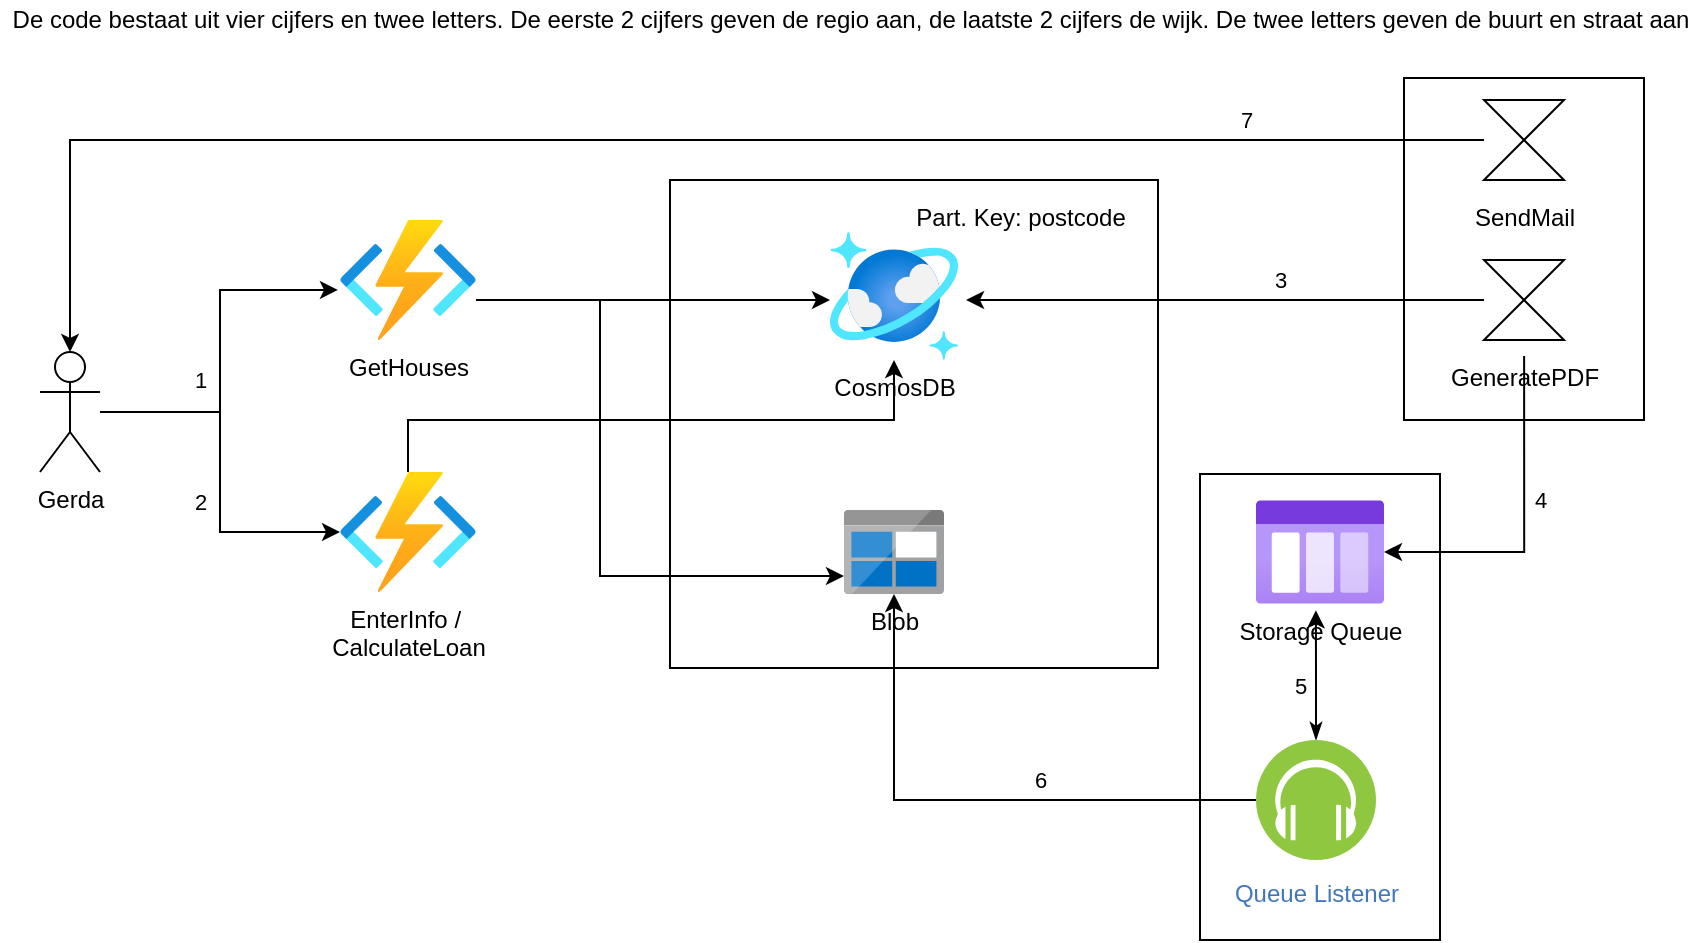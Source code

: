 <mxfile version="15.4.1" type="github">
  <diagram id="fKVUNWtOd1Q6Zy9pXweU" name="Page-1">
    <mxGraphModel dx="1422" dy="762" grid="1" gridSize="10" guides="1" tooltips="1" connect="1" arrows="1" fold="1" page="1" pageScale="1" pageWidth="850" pageHeight="1100" math="0" shadow="0">
      <root>
        <mxCell id="0" />
        <mxCell id="1" parent="0" />
        <mxCell id="9m2IHYcQ7WaVDAypF8id-26" value="" style="rounded=0;whiteSpace=wrap;html=1;" vertex="1" parent="1">
          <mxGeometry x="702" y="79" width="120" height="171" as="geometry" />
        </mxCell>
        <mxCell id="9m2IHYcQ7WaVDAypF8id-22" value="" style="rounded=0;whiteSpace=wrap;html=1;" vertex="1" parent="1">
          <mxGeometry x="600" y="277" width="120" height="233" as="geometry" />
        </mxCell>
        <mxCell id="9m2IHYcQ7WaVDAypF8id-1" value="" style="whiteSpace=wrap;html=1;aspect=fixed;" vertex="1" parent="1">
          <mxGeometry x="335" y="130" width="244" height="244" as="geometry" />
        </mxCell>
        <mxCell id="e1f4IQgHXaq9rCnp3Oos-1" value="CosmosDB" style="aspect=fixed;html=1;points=[];align=center;image;fontSize=12;image=img/lib/azure2/databases/Azure_Cosmos_DB.svg;" parent="1" vertex="1">
          <mxGeometry x="415" y="156" width="64" height="64" as="geometry" />
        </mxCell>
        <mxCell id="9m2IHYcQ7WaVDAypF8id-15" style="edgeStyle=orthogonalEdgeStyle;rounded=0;orthogonalLoop=1;jettySize=auto;html=1;" edge="1" parent="1" target="e1f4IQgHXaq9rCnp3Oos-8">
          <mxGeometry relative="1" as="geometry">
            <mxPoint x="762.059" y="218" as="sourcePoint" />
            <Array as="points">
              <mxPoint x="762" y="316" />
            </Array>
          </mxGeometry>
        </mxCell>
        <mxCell id="9m2IHYcQ7WaVDAypF8id-31" value="4" style="edgeLabel;html=1;align=center;verticalAlign=middle;resizable=0;points=[];" vertex="1" connectable="0" parent="9m2IHYcQ7WaVDAypF8id-15">
          <mxGeometry x="-0.167" y="3" relative="1" as="geometry">
            <mxPoint x="5" y="2" as="offset" />
          </mxGeometry>
        </mxCell>
        <mxCell id="e1f4IQgHXaq9rCnp3Oos-7" value="Blob&lt;br&gt;" style="sketch=0;aspect=fixed;html=1;points=[];align=center;image;fontSize=12;image=img/lib/mscae/BlobBlock.svg;" parent="1" vertex="1">
          <mxGeometry x="422" y="295" width="50" height="42" as="geometry" />
        </mxCell>
        <mxCell id="e1f4IQgHXaq9rCnp3Oos-8" value="Storage Queue" style="aspect=fixed;html=1;points=[];align=center;image;fontSize=12;image=img/lib/azure2/general/Storage_Queue.svg;" parent="1" vertex="1">
          <mxGeometry x="628" y="290" width="64" height="52" as="geometry" />
        </mxCell>
        <mxCell id="e1f4IQgHXaq9rCnp3Oos-11" style="edgeStyle=orthogonalEdgeStyle;rounded=0;orthogonalLoop=1;jettySize=auto;html=1;entryX=-0.015;entryY=0.583;entryDx=0;entryDy=0;entryPerimeter=0;" parent="1" source="e1f4IQgHXaq9rCnp3Oos-9" target="e1f4IQgHXaq9rCnp3Oos-10" edge="1">
          <mxGeometry relative="1" as="geometry" />
        </mxCell>
        <mxCell id="e1f4IQgHXaq9rCnp3Oos-12" value="1" style="edgeLabel;html=1;align=center;verticalAlign=middle;resizable=0;points=[];" parent="e1f4IQgHXaq9rCnp3Oos-11" vertex="1" connectable="0">
          <mxGeometry x="-0.155" y="-2" relative="1" as="geometry">
            <mxPoint x="-12" as="offset" />
          </mxGeometry>
        </mxCell>
        <mxCell id="e1f4IQgHXaq9rCnp3Oos-14" style="edgeStyle=orthogonalEdgeStyle;rounded=0;orthogonalLoop=1;jettySize=auto;html=1;" parent="1" source="e1f4IQgHXaq9rCnp3Oos-9" target="e1f4IQgHXaq9rCnp3Oos-13" edge="1">
          <mxGeometry relative="1" as="geometry" />
        </mxCell>
        <mxCell id="e1f4IQgHXaq9rCnp3Oos-15" value="2" style="edgeLabel;html=1;align=center;verticalAlign=middle;resizable=0;points=[];" parent="e1f4IQgHXaq9rCnp3Oos-14" vertex="1" connectable="0">
          <mxGeometry x="0.133" y="-1" relative="1" as="geometry">
            <mxPoint x="-9" y="3" as="offset" />
          </mxGeometry>
        </mxCell>
        <mxCell id="e1f4IQgHXaq9rCnp3Oos-9" value="Gerda" style="shape=umlActor;verticalLabelPosition=bottom;verticalAlign=top;html=1;" parent="1" vertex="1">
          <mxGeometry x="20" y="216" width="30" height="60" as="geometry" />
        </mxCell>
        <mxCell id="e1f4IQgHXaq9rCnp3Oos-22" style="edgeStyle=orthogonalEdgeStyle;rounded=0;orthogonalLoop=1;jettySize=auto;html=1;" parent="1" source="e1f4IQgHXaq9rCnp3Oos-10" edge="1" target="e1f4IQgHXaq9rCnp3Oos-1">
          <mxGeometry relative="1" as="geometry">
            <mxPoint x="265" y="190" as="targetPoint" />
            <Array as="points">
              <mxPoint x="245" y="190" />
              <mxPoint x="245" y="190" />
            </Array>
          </mxGeometry>
        </mxCell>
        <mxCell id="9m2IHYcQ7WaVDAypF8id-36" style="edgeStyle=orthogonalEdgeStyle;rounded=0;orthogonalLoop=1;jettySize=auto;html=1;entryX=0;entryY=0.786;entryDx=0;entryDy=0;entryPerimeter=0;startArrow=none;startFill=0;" edge="1" parent="1" source="e1f4IQgHXaq9rCnp3Oos-10" target="e1f4IQgHXaq9rCnp3Oos-7">
          <mxGeometry relative="1" as="geometry">
            <Array as="points">
              <mxPoint x="300" y="190" />
              <mxPoint x="300" y="328" />
            </Array>
          </mxGeometry>
        </mxCell>
        <mxCell id="e1f4IQgHXaq9rCnp3Oos-10" value="GetHouses" style="aspect=fixed;html=1;points=[];align=center;image;fontSize=12;image=img/lib/azure2/compute/Function_Apps.svg;" parent="1" vertex="1">
          <mxGeometry x="170" y="150" width="68" height="60" as="geometry" />
        </mxCell>
        <mxCell id="9m2IHYcQ7WaVDAypF8id-20" style="edgeStyle=orthogonalEdgeStyle;rounded=0;orthogonalLoop=1;jettySize=auto;html=1;" edge="1" parent="1" source="e1f4IQgHXaq9rCnp3Oos-13" target="e1f4IQgHXaq9rCnp3Oos-1">
          <mxGeometry relative="1" as="geometry">
            <Array as="points">
              <mxPoint x="204" y="250" />
              <mxPoint x="447" y="250" />
            </Array>
          </mxGeometry>
        </mxCell>
        <mxCell id="e1f4IQgHXaq9rCnp3Oos-13" value="EnterInfo /&amp;nbsp;&lt;br&gt;CalculateLoan" style="aspect=fixed;html=1;points=[];align=center;image;fontSize=12;image=img/lib/azure2/compute/Function_Apps.svg;" parent="1" vertex="1">
          <mxGeometry x="170" y="276" width="68" height="60" as="geometry" />
        </mxCell>
        <mxCell id="9m2IHYcQ7WaVDAypF8id-25" style="edgeStyle=orthogonalEdgeStyle;rounded=0;orthogonalLoop=1;jettySize=auto;html=1;entryX=1.063;entryY=0.531;entryDx=0;entryDy=0;entryPerimeter=0;startArrow=none;startFill=0;" edge="1" parent="1" source="9m2IHYcQ7WaVDAypF8id-3" target="e1f4IQgHXaq9rCnp3Oos-1">
          <mxGeometry relative="1" as="geometry" />
        </mxCell>
        <mxCell id="9m2IHYcQ7WaVDAypF8id-30" value="3" style="edgeLabel;html=1;align=center;verticalAlign=middle;resizable=0;points=[];" vertex="1" connectable="0" parent="9m2IHYcQ7WaVDAypF8id-25">
          <mxGeometry x="-0.174" relative="1" as="geometry">
            <mxPoint x="5" y="-10" as="offset" />
          </mxGeometry>
        </mxCell>
        <mxCell id="9m2IHYcQ7WaVDAypF8id-3" value="" style="shape=collate;whiteSpace=wrap;html=1;" vertex="1" parent="1">
          <mxGeometry x="742" y="170" width="40" height="40" as="geometry" />
        </mxCell>
        <mxCell id="9m2IHYcQ7WaVDAypF8id-4" value="GeneratePDF" style="text;html=1;align=center;verticalAlign=middle;resizable=0;points=[];autosize=1;strokeColor=none;fillColor=none;" vertex="1" parent="1">
          <mxGeometry x="717" y="219" width="90" height="20" as="geometry" />
        </mxCell>
        <mxCell id="9m2IHYcQ7WaVDAypF8id-27" style="edgeStyle=orthogonalEdgeStyle;rounded=0;orthogonalLoop=1;jettySize=auto;html=1;entryX=0.5;entryY=0;entryDx=0;entryDy=0;entryPerimeter=0;startArrow=none;startFill=0;" edge="1" parent="1" source="9m2IHYcQ7WaVDAypF8id-17" target="e1f4IQgHXaq9rCnp3Oos-9">
          <mxGeometry relative="1" as="geometry" />
        </mxCell>
        <mxCell id="9m2IHYcQ7WaVDAypF8id-34" value="7" style="edgeLabel;html=1;align=center;verticalAlign=middle;resizable=0;points=[];" vertex="1" connectable="0" parent="9m2IHYcQ7WaVDAypF8id-27">
          <mxGeometry x="-0.706" y="1" relative="1" as="geometry">
            <mxPoint y="-11" as="offset" />
          </mxGeometry>
        </mxCell>
        <mxCell id="9m2IHYcQ7WaVDAypF8id-17" value="" style="shape=collate;whiteSpace=wrap;html=1;" vertex="1" parent="1">
          <mxGeometry x="742" y="90" width="40" height="40" as="geometry" />
        </mxCell>
        <mxCell id="9m2IHYcQ7WaVDAypF8id-18" value="SendMail" style="text;html=1;align=center;verticalAlign=middle;resizable=0;points=[];autosize=1;strokeColor=none;fillColor=none;" vertex="1" parent="1">
          <mxGeometry x="727" y="139" width="70" height="20" as="geometry" />
        </mxCell>
        <mxCell id="9m2IHYcQ7WaVDAypF8id-23" style="edgeStyle=orthogonalEdgeStyle;rounded=0;orthogonalLoop=1;jettySize=auto;html=1;" edge="1" parent="1" source="9m2IHYcQ7WaVDAypF8id-21" target="e1f4IQgHXaq9rCnp3Oos-7">
          <mxGeometry relative="1" as="geometry" />
        </mxCell>
        <mxCell id="9m2IHYcQ7WaVDAypF8id-33" value="6" style="edgeLabel;html=1;align=center;verticalAlign=middle;resizable=0;points=[];" vertex="1" connectable="0" parent="9m2IHYcQ7WaVDAypF8id-23">
          <mxGeometry x="-0.213" y="-2" relative="1" as="geometry">
            <mxPoint x="4" y="-8" as="offset" />
          </mxGeometry>
        </mxCell>
        <mxCell id="9m2IHYcQ7WaVDAypF8id-24" style="edgeStyle=orthogonalEdgeStyle;rounded=0;orthogonalLoop=1;jettySize=auto;html=1;entryX=0.468;entryY=1.061;entryDx=0;entryDy=0;entryPerimeter=0;startArrow=classicThin;startFill=1;" edge="1" parent="1" source="9m2IHYcQ7WaVDAypF8id-21" target="e1f4IQgHXaq9rCnp3Oos-8">
          <mxGeometry relative="1" as="geometry">
            <Array as="points">
              <mxPoint x="658" y="380" />
              <mxPoint x="658" y="380" />
            </Array>
          </mxGeometry>
        </mxCell>
        <mxCell id="9m2IHYcQ7WaVDAypF8id-32" value="5" style="edgeLabel;html=1;align=center;verticalAlign=middle;resizable=0;points=[];" vertex="1" connectable="0" parent="9m2IHYcQ7WaVDAypF8id-24">
          <mxGeometry x="-0.157" relative="1" as="geometry">
            <mxPoint x="-8" as="offset" />
          </mxGeometry>
        </mxCell>
        <mxCell id="9m2IHYcQ7WaVDAypF8id-21" value="Queue Listener" style="aspect=fixed;perimeter=ellipsePerimeter;html=1;align=center;shadow=0;dashed=0;fontColor=#4277BB;labelBackgroundColor=#ffffff;fontSize=12;spacingTop=3;image;image=img/lib/ibm/blockchain/event_listener.svg;" vertex="1" parent="1">
          <mxGeometry x="628" y="410" width="60" height="60" as="geometry" />
        </mxCell>
        <mxCell id="9m2IHYcQ7WaVDAypF8id-28" value="De code bestaat uit vier cijfers en twee letters. De eerste 2 cijfers geven de regio aan, de laatste 2 cijfers de wijk. De twee letters geven de buurt en straat aan" style="text;html=1;align=center;verticalAlign=middle;resizable=0;points=[];autosize=1;strokeColor=none;fillColor=none;" vertex="1" parent="1">
          <mxGeometry y="40" width="850" height="20" as="geometry" />
        </mxCell>
        <mxCell id="9m2IHYcQ7WaVDAypF8id-29" value="Part. Key: postcode" style="text;html=1;align=center;verticalAlign=middle;resizable=0;points=[];autosize=1;strokeColor=none;fillColor=none;" vertex="1" parent="1">
          <mxGeometry x="450" y="139" width="120" height="20" as="geometry" />
        </mxCell>
      </root>
    </mxGraphModel>
  </diagram>
</mxfile>
